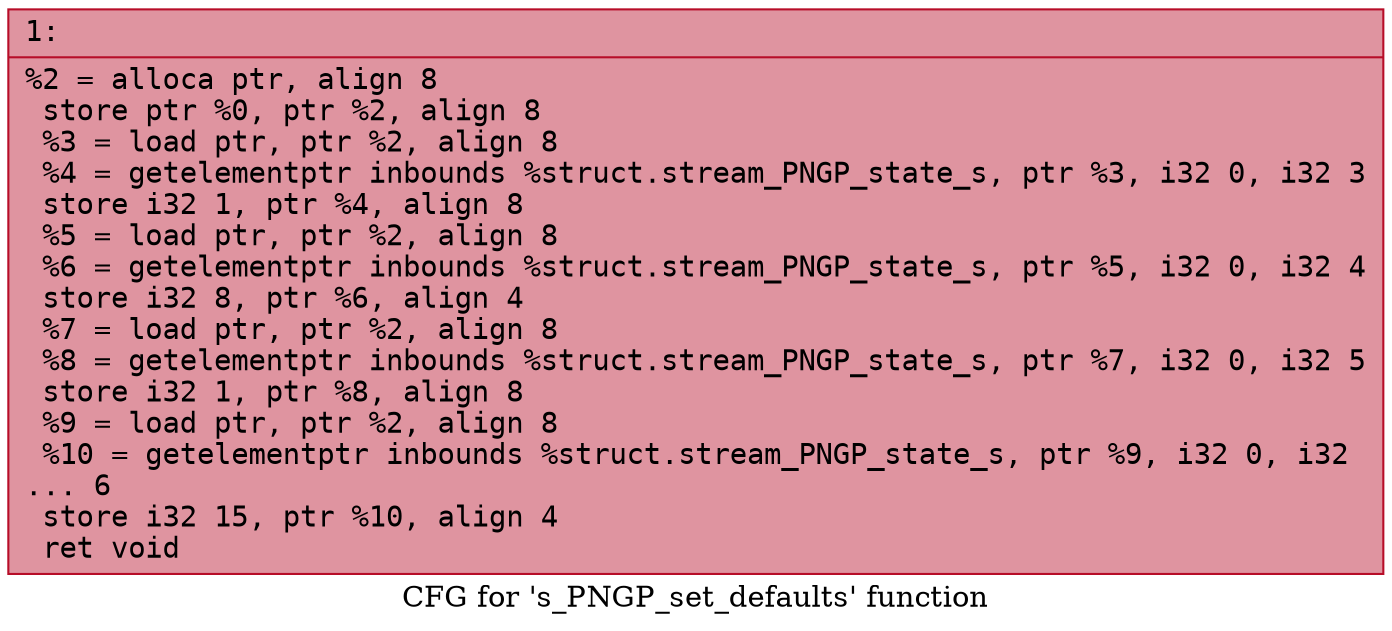 digraph "CFG for 's_PNGP_set_defaults' function" {
	label="CFG for 's_PNGP_set_defaults' function";

	Node0x600002f2e7b0 [shape=record,color="#b70d28ff", style=filled, fillcolor="#b70d2870" fontname="Courier",label="{1:\l|  %2 = alloca ptr, align 8\l  store ptr %0, ptr %2, align 8\l  %3 = load ptr, ptr %2, align 8\l  %4 = getelementptr inbounds %struct.stream_PNGP_state_s, ptr %3, i32 0, i32 3\l  store i32 1, ptr %4, align 8\l  %5 = load ptr, ptr %2, align 8\l  %6 = getelementptr inbounds %struct.stream_PNGP_state_s, ptr %5, i32 0, i32 4\l  store i32 8, ptr %6, align 4\l  %7 = load ptr, ptr %2, align 8\l  %8 = getelementptr inbounds %struct.stream_PNGP_state_s, ptr %7, i32 0, i32 5\l  store i32 1, ptr %8, align 8\l  %9 = load ptr, ptr %2, align 8\l  %10 = getelementptr inbounds %struct.stream_PNGP_state_s, ptr %9, i32 0, i32\l... 6\l  store i32 15, ptr %10, align 4\l  ret void\l}"];
}
